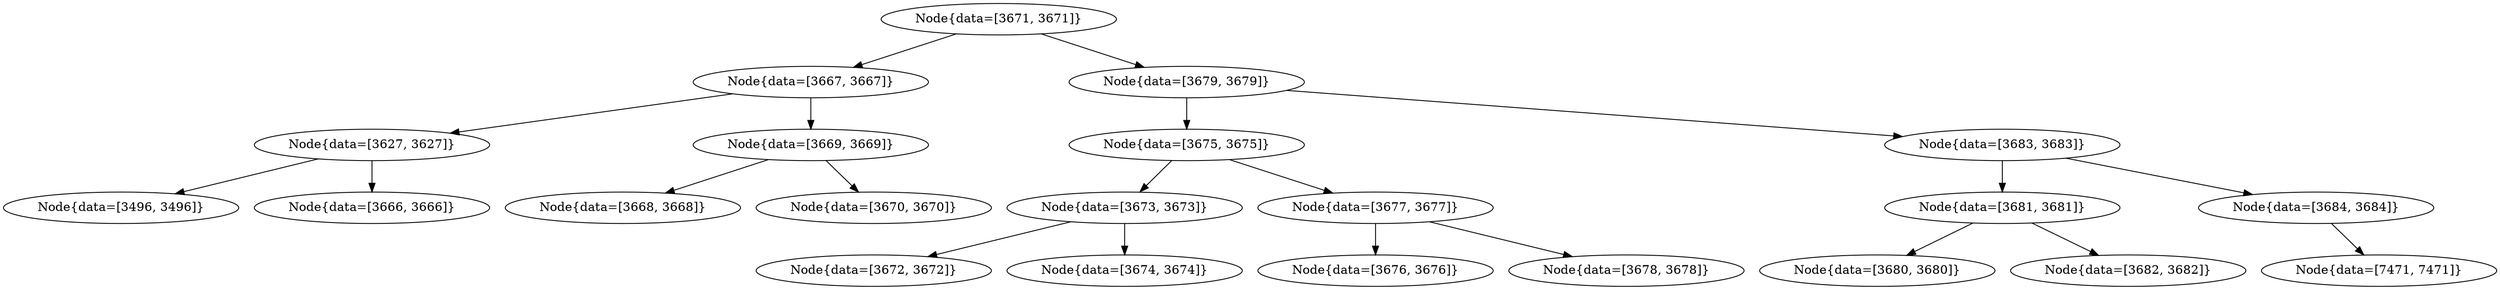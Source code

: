 digraph G{
351759798 [label="Node{data=[3671, 3671]}"]
351759798 -> 1319838742
1319838742 [label="Node{data=[3667, 3667]}"]
1319838742 -> 1723323646
1723323646 [label="Node{data=[3627, 3627]}"]
1723323646 -> 28268340
28268340 [label="Node{data=[3496, 3496]}"]
1723323646 -> 773460074
773460074 [label="Node{data=[3666, 3666]}"]
1319838742 -> 956697131
956697131 [label="Node{data=[3669, 3669]}"]
956697131 -> 1632512465
1632512465 [label="Node{data=[3668, 3668]}"]
956697131 -> 438555707
438555707 [label="Node{data=[3670, 3670]}"]
351759798 -> 1682185813
1682185813 [label="Node{data=[3679, 3679]}"]
1682185813 -> 1838815140
1838815140 [label="Node{data=[3675, 3675]}"]
1838815140 -> 2097851239
2097851239 [label="Node{data=[3673, 3673]}"]
2097851239 -> 2030840561
2030840561 [label="Node{data=[3672, 3672]}"]
2097851239 -> 1040069939
1040069939 [label="Node{data=[3674, 3674]}"]
1838815140 -> 14955039
14955039 [label="Node{data=[3677, 3677]}"]
14955039 -> 681435383
681435383 [label="Node{data=[3676, 3676]}"]
14955039 -> 811470007
811470007 [label="Node{data=[3678, 3678]}"]
1682185813 -> 2084958242
2084958242 [label="Node{data=[3683, 3683]}"]
2084958242 -> 1569735039
1569735039 [label="Node{data=[3681, 3681]}"]
1569735039 -> 441292898
441292898 [label="Node{data=[3680, 3680]}"]
1569735039 -> 1521878056
1521878056 [label="Node{data=[3682, 3682]}"]
2084958242 -> 153168828
153168828 [label="Node{data=[3684, 3684]}"]
153168828 -> 1457850462
1457850462 [label="Node{data=[7471, 7471]}"]
}